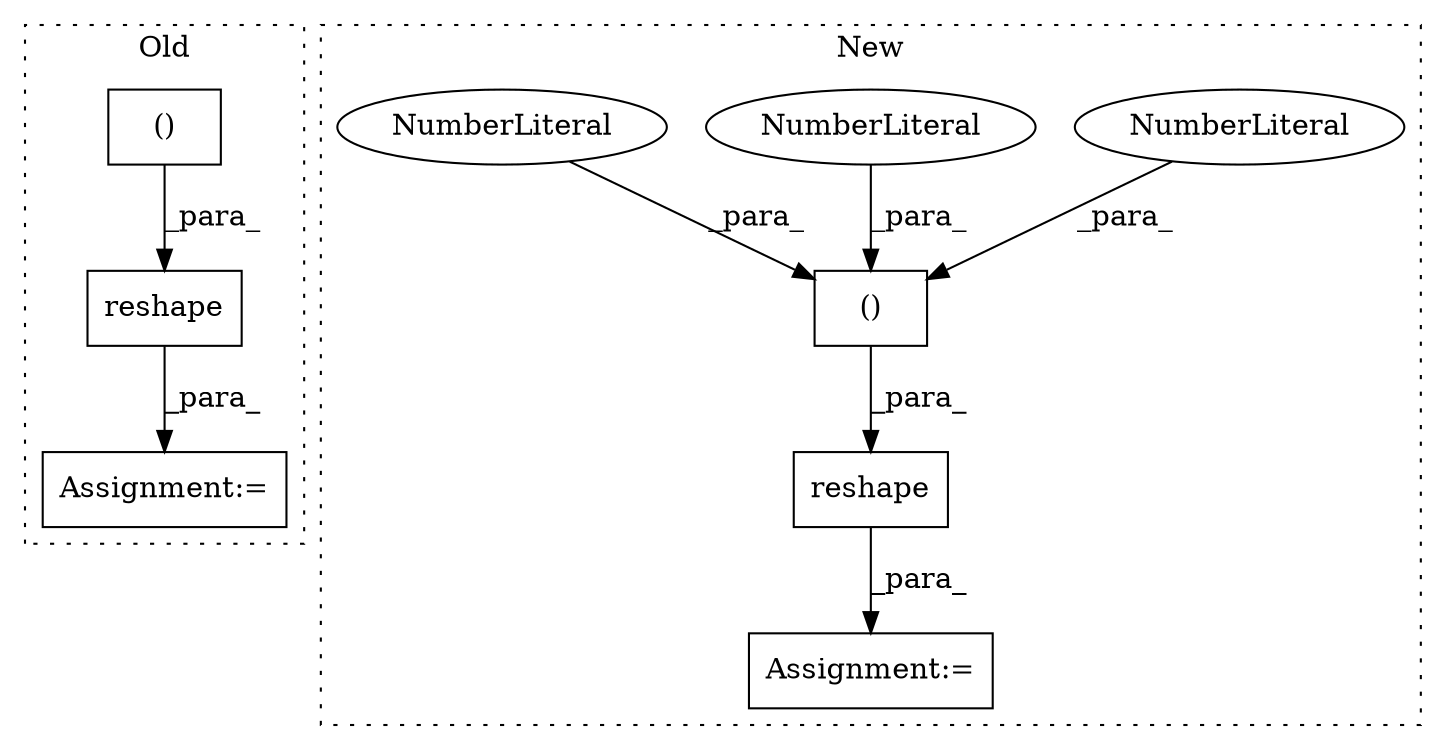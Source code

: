 digraph G {
subgraph cluster0 {
1 [label="reshape" a="32" s="1467,1565" l="13,2" shape="box"];
3 [label="Assignment:=" a="7" s="1464" l="1" shape="box"];
7 [label="()" a="106" s="1480" l="85" shape="box"];
label = "Old";
style="dotted";
}
subgraph cluster1 {
2 [label="()" a="106" s="1123" l="73" shape="box"];
4 [label="NumberLiteral" a="34" s="1181" l="1" shape="ellipse"];
5 [label="Assignment:=" a="7" s="1107" l="1" shape="box"];
6 [label="reshape" a="32" s="1110,1196" l="13,2" shape="box"];
8 [label="NumberLiteral" a="34" s="1195" l="1" shape="ellipse"];
9 [label="NumberLiteral" a="34" s="1123" l="1" shape="ellipse"];
label = "New";
style="dotted";
}
1 -> 3 [label="_para_"];
2 -> 6 [label="_para_"];
4 -> 2 [label="_para_"];
6 -> 5 [label="_para_"];
7 -> 1 [label="_para_"];
8 -> 2 [label="_para_"];
9 -> 2 [label="_para_"];
}